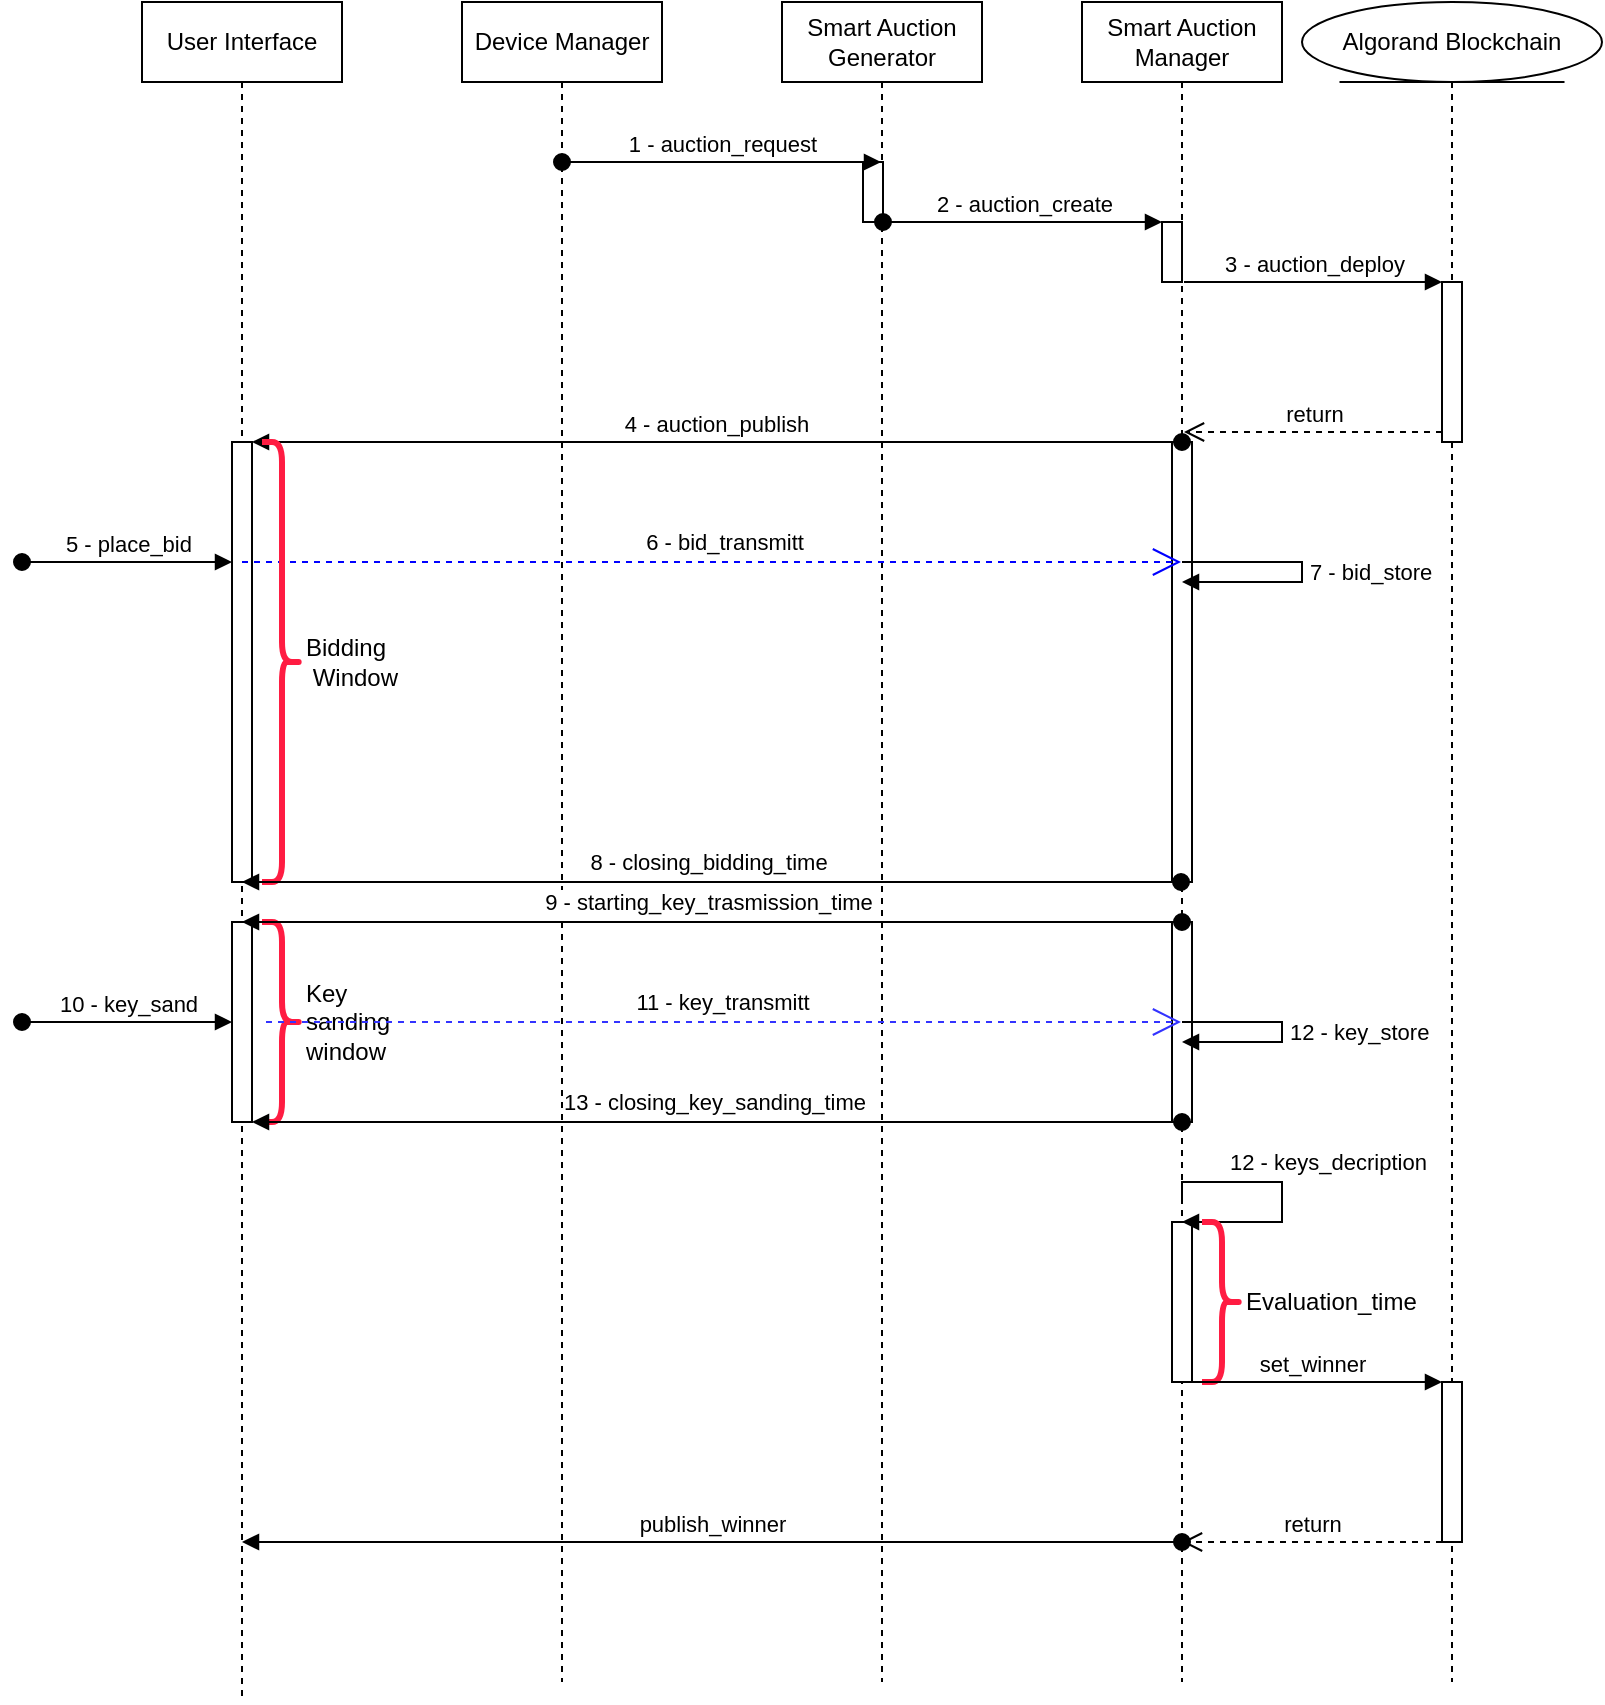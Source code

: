 <mxfile version="21.2.9" type="github">
  <diagram name="Pagina-1" id="2-6sm0K9Tg7f1D29ZDU8">
    <mxGraphModel dx="1293" dy="939" grid="1" gridSize="10" guides="1" tooltips="1" connect="1" arrows="1" fold="1" page="1" pageScale="1" pageWidth="827" pageHeight="1169" math="0" shadow="0">
      <root>
        <mxCell id="0" />
        <mxCell id="1" parent="0" />
        <mxCell id="6hTC7FEmjuORgSehnZ-Z-1" value="User Interface" style="shape=umlLifeline;perimeter=lifelinePerimeter;whiteSpace=wrap;html=1;container=1;dropTarget=0;collapsible=0;recursiveResize=0;outlineConnect=0;portConstraint=eastwest;newEdgeStyle={&quot;edgeStyle&quot;:&quot;elbowEdgeStyle&quot;,&quot;elbow&quot;:&quot;vertical&quot;,&quot;curved&quot;:0,&quot;rounded&quot;:0};" vertex="1" parent="1">
          <mxGeometry x="90" y="50" width="100" height="850" as="geometry" />
        </mxCell>
        <mxCell id="6hTC7FEmjuORgSehnZ-Z-2" value="" style="html=1;points=[];perimeter=orthogonalPerimeter;outlineConnect=0;targetShapes=umlLifeline;portConstraint=eastwest;newEdgeStyle={&quot;edgeStyle&quot;:&quot;elbowEdgeStyle&quot;,&quot;elbow&quot;:&quot;vertical&quot;,&quot;curved&quot;:0,&quot;rounded&quot;:0};" vertex="1" parent="6hTC7FEmjuORgSehnZ-Z-1">
          <mxGeometry x="45" y="220" width="10" height="220" as="geometry" />
        </mxCell>
        <mxCell id="6hTC7FEmjuORgSehnZ-Z-3" value="" style="html=1;points=[];perimeter=orthogonalPerimeter;outlineConnect=0;targetShapes=umlLifeline;portConstraint=eastwest;newEdgeStyle={&quot;edgeStyle&quot;:&quot;elbowEdgeStyle&quot;,&quot;elbow&quot;:&quot;vertical&quot;,&quot;curved&quot;:0,&quot;rounded&quot;:0};" vertex="1" parent="6hTC7FEmjuORgSehnZ-Z-1">
          <mxGeometry x="45" y="460" width="10" height="100" as="geometry" />
        </mxCell>
        <mxCell id="6hTC7FEmjuORgSehnZ-Z-4" value="Device Manager" style="shape=umlLifeline;perimeter=lifelinePerimeter;whiteSpace=wrap;html=1;container=1;dropTarget=0;collapsible=0;recursiveResize=0;outlineConnect=0;portConstraint=eastwest;newEdgeStyle={&quot;edgeStyle&quot;:&quot;elbowEdgeStyle&quot;,&quot;elbow&quot;:&quot;vertical&quot;,&quot;curved&quot;:0,&quot;rounded&quot;:0};" vertex="1" parent="1">
          <mxGeometry x="250" y="50" width="100" height="840" as="geometry" />
        </mxCell>
        <mxCell id="6hTC7FEmjuORgSehnZ-Z-5" value="Smart Auction Generator" style="shape=umlLifeline;perimeter=lifelinePerimeter;whiteSpace=wrap;html=1;container=1;dropTarget=0;collapsible=0;recursiveResize=0;outlineConnect=0;portConstraint=eastwest;newEdgeStyle={&quot;edgeStyle&quot;:&quot;elbowEdgeStyle&quot;,&quot;elbow&quot;:&quot;vertical&quot;,&quot;curved&quot;:0,&quot;rounded&quot;:0};" vertex="1" parent="1">
          <mxGeometry x="410" y="50" width="100" height="840" as="geometry" />
        </mxCell>
        <mxCell id="6hTC7FEmjuORgSehnZ-Z-6" value="" style="html=1;points=[];perimeter=orthogonalPerimeter;outlineConnect=0;targetShapes=umlLifeline;portConstraint=eastwest;newEdgeStyle={&quot;edgeStyle&quot;:&quot;elbowEdgeStyle&quot;,&quot;elbow&quot;:&quot;vertical&quot;,&quot;curved&quot;:0,&quot;rounded&quot;:0};" vertex="1" parent="6hTC7FEmjuORgSehnZ-Z-5">
          <mxGeometry x="40.5" y="80" width="10" height="30" as="geometry" />
        </mxCell>
        <mxCell id="6hTC7FEmjuORgSehnZ-Z-7" value="Smart Auction Manager" style="shape=umlLifeline;perimeter=lifelinePerimeter;whiteSpace=wrap;html=1;container=1;dropTarget=0;collapsible=0;recursiveResize=0;outlineConnect=0;portConstraint=eastwest;newEdgeStyle={&quot;edgeStyle&quot;:&quot;elbowEdgeStyle&quot;,&quot;elbow&quot;:&quot;vertical&quot;,&quot;curved&quot;:0,&quot;rounded&quot;:0};" vertex="1" parent="1">
          <mxGeometry x="560" y="50" width="100" height="840" as="geometry" />
        </mxCell>
        <mxCell id="6hTC7FEmjuORgSehnZ-Z-8" value="" style="html=1;points=[];perimeter=orthogonalPerimeter;outlineConnect=0;targetShapes=umlLifeline;portConstraint=eastwest;newEdgeStyle={&quot;edgeStyle&quot;:&quot;elbowEdgeStyle&quot;,&quot;elbow&quot;:&quot;vertical&quot;,&quot;curved&quot;:0,&quot;rounded&quot;:0};" vertex="1" parent="6hTC7FEmjuORgSehnZ-Z-7">
          <mxGeometry x="40" y="110" width="10" height="30" as="geometry" />
        </mxCell>
        <mxCell id="6hTC7FEmjuORgSehnZ-Z-9" value="2 - auction_create" style="html=1;verticalAlign=bottom;startArrow=oval;endArrow=block;startSize=8;edgeStyle=elbowEdgeStyle;elbow=vertical;curved=0;rounded=0;" edge="1" parent="6hTC7FEmjuORgSehnZ-Z-7" target="6hTC7FEmjuORgSehnZ-Z-8">
          <mxGeometry relative="1" as="geometry">
            <mxPoint x="-99.5" y="110" as="sourcePoint" />
            <mxPoint x="60.5" y="110" as="targetPoint" />
            <Array as="points">
              <mxPoint x="-29.5" y="110" />
              <mxPoint x="0.5" y="130" />
            </Array>
          </mxGeometry>
        </mxCell>
        <mxCell id="6hTC7FEmjuORgSehnZ-Z-10" value="" style="html=1;points=[];perimeter=orthogonalPerimeter;outlineConnect=0;targetShapes=umlLifeline;portConstraint=eastwest;newEdgeStyle={&quot;edgeStyle&quot;:&quot;elbowEdgeStyle&quot;,&quot;elbow&quot;:&quot;vertical&quot;,&quot;curved&quot;:0,&quot;rounded&quot;:0};" vertex="1" parent="6hTC7FEmjuORgSehnZ-Z-7">
          <mxGeometry x="45" y="220" width="10" height="220" as="geometry" />
        </mxCell>
        <mxCell id="6hTC7FEmjuORgSehnZ-Z-11" value="" style="html=1;points=[];perimeter=orthogonalPerimeter;outlineConnect=0;targetShapes=umlLifeline;portConstraint=eastwest;newEdgeStyle={&quot;edgeStyle&quot;:&quot;elbowEdgeStyle&quot;,&quot;elbow&quot;:&quot;vertical&quot;,&quot;curved&quot;:0,&quot;rounded&quot;:0};" vertex="1" parent="6hTC7FEmjuORgSehnZ-Z-7">
          <mxGeometry x="45" y="460" width="10" height="100" as="geometry" />
        </mxCell>
        <mxCell id="6hTC7FEmjuORgSehnZ-Z-12" value="" style="html=1;points=[];perimeter=orthogonalPerimeter;outlineConnect=0;targetShapes=umlLifeline;portConstraint=eastwest;newEdgeStyle={&quot;edgeStyle&quot;:&quot;elbowEdgeStyle&quot;,&quot;elbow&quot;:&quot;vertical&quot;,&quot;curved&quot;:0,&quot;rounded&quot;:0};" vertex="1" parent="6hTC7FEmjuORgSehnZ-Z-7">
          <mxGeometry x="45" y="610" width="10" height="80" as="geometry" />
        </mxCell>
        <mxCell id="6hTC7FEmjuORgSehnZ-Z-13" value="Algorand Blockchain" style="shape=umlLifeline;perimeter=lifelinePerimeter;whiteSpace=wrap;html=1;container=1;dropTarget=0;collapsible=0;recursiveResize=0;outlineConnect=0;portConstraint=eastwest;newEdgeStyle={&quot;edgeStyle&quot;:&quot;elbowEdgeStyle&quot;,&quot;elbow&quot;:&quot;vertical&quot;,&quot;curved&quot;:0,&quot;rounded&quot;:0};participant=umlEntity;" vertex="1" parent="1">
          <mxGeometry x="670" y="50" width="150" height="840" as="geometry" />
        </mxCell>
        <mxCell id="6hTC7FEmjuORgSehnZ-Z-14" value="" style="html=1;points=[];perimeter=orthogonalPerimeter;outlineConnect=0;targetShapes=umlLifeline;portConstraint=eastwest;newEdgeStyle={&quot;edgeStyle&quot;:&quot;elbowEdgeStyle&quot;,&quot;elbow&quot;:&quot;vertical&quot;,&quot;curved&quot;:0,&quot;rounded&quot;:0};" vertex="1" parent="6hTC7FEmjuORgSehnZ-Z-13">
          <mxGeometry x="70" y="140" width="10" height="80" as="geometry" />
        </mxCell>
        <mxCell id="6hTC7FEmjuORgSehnZ-Z-15" value="3 - auction_deploy" style="html=1;verticalAlign=bottom;endArrow=block;edgeStyle=elbowEdgeStyle;elbow=vertical;curved=0;rounded=0;" edge="1" parent="6hTC7FEmjuORgSehnZ-Z-13" target="6hTC7FEmjuORgSehnZ-Z-14">
          <mxGeometry relative="1" as="geometry">
            <mxPoint x="-59" y="140" as="sourcePoint" />
          </mxGeometry>
        </mxCell>
        <mxCell id="6hTC7FEmjuORgSehnZ-Z-16" value="return" style="html=1;verticalAlign=bottom;endArrow=open;dashed=1;endSize=8;edgeStyle=elbowEdgeStyle;elbow=vertical;curved=0;rounded=0;" edge="1" parent="6hTC7FEmjuORgSehnZ-Z-13" source="6hTC7FEmjuORgSehnZ-Z-14">
          <mxGeometry relative="1" as="geometry">
            <mxPoint x="-59" y="215" as="targetPoint" />
          </mxGeometry>
        </mxCell>
        <mxCell id="6hTC7FEmjuORgSehnZ-Z-17" value="" style="html=1;points=[];perimeter=orthogonalPerimeter;outlineConnect=0;targetShapes=umlLifeline;portConstraint=eastwest;newEdgeStyle={&quot;edgeStyle&quot;:&quot;elbowEdgeStyle&quot;,&quot;elbow&quot;:&quot;vertical&quot;,&quot;curved&quot;:0,&quot;rounded&quot;:0};" vertex="1" parent="6hTC7FEmjuORgSehnZ-Z-13">
          <mxGeometry x="70" y="690" width="10" height="80" as="geometry" />
        </mxCell>
        <mxCell id="6hTC7FEmjuORgSehnZ-Z-18" value="1 - auction_request" style="html=1;verticalAlign=bottom;startArrow=oval;endArrow=block;startSize=8;edgeStyle=elbowEdgeStyle;elbow=vertical;curved=0;rounded=0;" edge="1" parent="1" source="6hTC7FEmjuORgSehnZ-Z-4" target="6hTC7FEmjuORgSehnZ-Z-5">
          <mxGeometry relative="1" as="geometry">
            <mxPoint x="360" y="130" as="sourcePoint" />
            <mxPoint x="520" y="130" as="targetPoint" />
            <Array as="points">
              <mxPoint x="370" y="130" />
              <mxPoint x="400" y="150" />
            </Array>
          </mxGeometry>
        </mxCell>
        <mxCell id="6hTC7FEmjuORgSehnZ-Z-19" value="4 - auction_publish" style="html=1;verticalAlign=bottom;startArrow=oval;startFill=1;endArrow=block;startSize=8;edgeStyle=elbowEdgeStyle;elbow=vertical;curved=0;rounded=0;" edge="1" parent="1" target="6hTC7FEmjuORgSehnZ-Z-2">
          <mxGeometry x="0.002" width="60" relative="1" as="geometry">
            <mxPoint x="610" y="270" as="sourcePoint" />
            <mxPoint x="470" y="260" as="targetPoint" />
            <mxPoint as="offset" />
          </mxGeometry>
        </mxCell>
        <mxCell id="6hTC7FEmjuORgSehnZ-Z-20" value="5 - place_bid" style="html=1;verticalAlign=bottom;startArrow=oval;startFill=1;endArrow=block;startSize=8;edgeStyle=elbowEdgeStyle;elbow=vertical;curved=0;rounded=0;" edge="1" parent="1" target="6hTC7FEmjuORgSehnZ-Z-2">
          <mxGeometry width="60" relative="1" as="geometry">
            <mxPoint x="30" y="330" as="sourcePoint" />
            <mxPoint x="130" y="330" as="targetPoint" />
            <Array as="points">
              <mxPoint x="130" y="330" />
            </Array>
          </mxGeometry>
        </mxCell>
        <mxCell id="6hTC7FEmjuORgSehnZ-Z-21" value="6 - bid_transmitt" style="endArrow=open;endSize=12;dashed=1;html=1;rounded=0;strokeColor=#0000FF;" edge="1" parent="1" source="6hTC7FEmjuORgSehnZ-Z-1" target="6hTC7FEmjuORgSehnZ-Z-7">
          <mxGeometry x="0.025" y="10" width="160" relative="1" as="geometry">
            <mxPoint x="360" y="340" as="sourcePoint" />
            <mxPoint x="520" y="340" as="targetPoint" />
            <Array as="points">
              <mxPoint x="380" y="330" />
            </Array>
            <mxPoint as="offset" />
          </mxGeometry>
        </mxCell>
        <mxCell id="6hTC7FEmjuORgSehnZ-Z-22" value="7 - bid_store" style="html=1;align=left;spacingLeft=2;endArrow=block;rounded=0;edgeStyle=orthogonalEdgeStyle;curved=0;rounded=0;" edge="1" parent="1" source="6hTC7FEmjuORgSehnZ-Z-7" target="6hTC7FEmjuORgSehnZ-Z-7">
          <mxGeometry relative="1" as="geometry">
            <mxPoint x="430" y="320" as="sourcePoint" />
            <Array as="points">
              <mxPoint x="670" y="330" />
              <mxPoint x="670" y="340" />
            </Array>
          </mxGeometry>
        </mxCell>
        <mxCell id="6hTC7FEmjuORgSehnZ-Z-23" value="Bidding &amp;nbsp;Window" style="shape=curlyBracket;whiteSpace=wrap;html=1;rounded=1;flipH=1;labelPosition=right;verticalLabelPosition=middle;align=left;verticalAlign=middle;size=0.5;fillColor=#f8cecc;strokeColor=#FF1C42;strokeWidth=3;" vertex="1" parent="1">
          <mxGeometry x="150" y="270" width="20" height="220" as="geometry" />
        </mxCell>
        <mxCell id="6hTC7FEmjuORgSehnZ-Z-24" value="8 - closing_bidding_time" style="html=1;verticalAlign=bottom;startArrow=oval;startFill=1;endArrow=block;startSize=8;edgeStyle=elbowEdgeStyle;elbow=vertical;curved=0;rounded=0;" edge="1" parent="1" source="6hTC7FEmjuORgSehnZ-Z-7" target="6hTC7FEmjuORgSehnZ-Z-1">
          <mxGeometry x="0.009" y="-1" width="60" relative="1" as="geometry">
            <mxPoint x="390" y="490" as="sourcePoint" />
            <mxPoint x="450" y="490" as="targetPoint" />
            <Array as="points">
              <mxPoint x="370" y="490" />
              <mxPoint x="360" y="500" />
            </Array>
            <mxPoint as="offset" />
          </mxGeometry>
        </mxCell>
        <mxCell id="6hTC7FEmjuORgSehnZ-Z-25" value="Key sanding&amp;nbsp;&lt;br&gt;window" style="shape=curlyBracket;whiteSpace=wrap;html=1;rounded=1;flipH=1;labelPosition=right;verticalLabelPosition=middle;align=left;verticalAlign=middle;size=0.5;fillColor=#f8cecc;strokeColor=#FF1C42;strokeWidth=3;" vertex="1" parent="1">
          <mxGeometry x="150" y="510" width="20" height="100" as="geometry" />
        </mxCell>
        <mxCell id="6hTC7FEmjuORgSehnZ-Z-26" value="10 - key_sand" style="html=1;verticalAlign=bottom;startArrow=oval;startFill=1;endArrow=block;startSize=8;edgeStyle=elbowEdgeStyle;elbow=vertical;curved=0;rounded=0;" edge="1" parent="1" target="6hTC7FEmjuORgSehnZ-Z-3">
          <mxGeometry x="0.005" width="60" relative="1" as="geometry">
            <mxPoint x="30" y="560" as="sourcePoint" />
            <mxPoint x="450" y="510" as="targetPoint" />
            <Array as="points">
              <mxPoint x="90" y="560" />
            </Array>
            <mxPoint as="offset" />
          </mxGeometry>
        </mxCell>
        <mxCell id="6hTC7FEmjuORgSehnZ-Z-27" value="11 - key_transmitt" style="endArrow=open;endSize=12;dashed=1;html=1;rounded=0;exitX=0.9;exitY=0.5;exitDx=0;exitDy=0;exitPerimeter=0;strokeColor=#3333FF;" edge="1" parent="1" source="6hTC7FEmjuORgSehnZ-Z-25" target="6hTC7FEmjuORgSehnZ-Z-7">
          <mxGeometry x="-0.003" y="10" width="160" relative="1" as="geometry">
            <mxPoint x="330" y="370" as="sourcePoint" />
            <mxPoint x="490" y="370" as="targetPoint" />
            <Array as="points">
              <mxPoint x="500" y="560" />
            </Array>
            <mxPoint as="offset" />
          </mxGeometry>
        </mxCell>
        <mxCell id="6hTC7FEmjuORgSehnZ-Z-28" value="12 - key_store" style="html=1;align=left;spacingLeft=2;endArrow=block;rounded=0;edgeStyle=orthogonalEdgeStyle;curved=0;rounded=0;" edge="1" parent="1">
          <mxGeometry relative="1" as="geometry">
            <mxPoint x="610" y="560" as="sourcePoint" />
            <Array as="points">
              <mxPoint x="660" y="560" />
              <mxPoint x="660" y="570" />
            </Array>
            <mxPoint x="610" y="570" as="targetPoint" />
            <mxPoint as="offset" />
          </mxGeometry>
        </mxCell>
        <mxCell id="6hTC7FEmjuORgSehnZ-Z-29" value="9 - starting_key_trasmission_time" style="html=1;verticalAlign=bottom;startArrow=oval;startFill=1;endArrow=block;startSize=8;edgeStyle=elbowEdgeStyle;elbow=vertical;curved=0;rounded=0;" edge="1" parent="1">
          <mxGeometry x="0.009" y="-1" width="60" relative="1" as="geometry">
            <mxPoint x="610" y="510" as="sourcePoint" />
            <mxPoint x="140" y="510" as="targetPoint" />
            <Array as="points">
              <mxPoint x="370" y="510" />
              <mxPoint x="360" y="520" />
            </Array>
            <mxPoint as="offset" />
          </mxGeometry>
        </mxCell>
        <mxCell id="6hTC7FEmjuORgSehnZ-Z-30" value="13 - closing_key_sanding_time" style="html=1;verticalAlign=bottom;startArrow=oval;startFill=1;endArrow=block;startSize=8;edgeStyle=elbowEdgeStyle;elbow=vertical;curved=0;rounded=0;" edge="1" parent="1" target="6hTC7FEmjuORgSehnZ-Z-3">
          <mxGeometry x="0.009" y="-1" width="60" relative="1" as="geometry">
            <mxPoint x="610" y="610" as="sourcePoint" />
            <mxPoint x="140" y="620" as="targetPoint" />
            <Array as="points">
              <mxPoint x="450" y="610" />
              <mxPoint x="370" y="520" />
            </Array>
            <mxPoint as="offset" />
          </mxGeometry>
        </mxCell>
        <mxCell id="6hTC7FEmjuORgSehnZ-Z-31" value="12 - keys_decription" style="html=1;align=left;spacingLeft=2;endArrow=block;rounded=0;edgeStyle=orthogonalEdgeStyle;curved=0;rounded=0;" edge="1" parent="1">
          <mxGeometry x="-0.538" y="10" relative="1" as="geometry">
            <mxPoint x="610" y="650" as="sourcePoint" />
            <Array as="points">
              <mxPoint x="610" y="640" />
              <mxPoint x="660" y="640" />
              <mxPoint x="660" y="660" />
            </Array>
            <mxPoint x="610" y="660" as="targetPoint" />
            <mxPoint as="offset" />
          </mxGeometry>
        </mxCell>
        <mxCell id="6hTC7FEmjuORgSehnZ-Z-32" value="Evaluation_time&amp;nbsp;&lt;br&gt;" style="shape=curlyBracket;whiteSpace=wrap;html=1;rounded=1;flipH=1;labelPosition=right;verticalLabelPosition=middle;align=left;verticalAlign=middle;size=0.5;fillColor=#f8cecc;strokeColor=#FF1C42;strokeWidth=3;" vertex="1" parent="1">
          <mxGeometry x="620" y="660" width="20" height="80" as="geometry" />
        </mxCell>
        <mxCell id="6hTC7FEmjuORgSehnZ-Z-33" value="set_winner" style="html=1;verticalAlign=bottom;endArrow=block;edgeStyle=elbowEdgeStyle;elbow=vertical;curved=0;rounded=0;" edge="1" parent="1" source="6hTC7FEmjuORgSehnZ-Z-7" target="6hTC7FEmjuORgSehnZ-Z-17">
          <mxGeometry relative="1" as="geometry">
            <mxPoint x="670" y="740" as="sourcePoint" />
            <Array as="points">
              <mxPoint x="700" y="740" />
            </Array>
          </mxGeometry>
        </mxCell>
        <mxCell id="6hTC7FEmjuORgSehnZ-Z-34" value="return" style="html=1;verticalAlign=bottom;endArrow=open;dashed=1;endSize=8;edgeStyle=elbowEdgeStyle;elbow=vertical;curved=0;rounded=0;" edge="1" parent="1" source="6hTC7FEmjuORgSehnZ-Z-17" target="6hTC7FEmjuORgSehnZ-Z-7">
          <mxGeometry relative="1" as="geometry">
            <mxPoint x="670" y="815" as="targetPoint" />
            <Array as="points">
              <mxPoint x="700" y="820" />
            </Array>
          </mxGeometry>
        </mxCell>
        <mxCell id="6hTC7FEmjuORgSehnZ-Z-35" value="publish_winner" style="html=1;verticalAlign=bottom;startArrow=oval;startFill=1;endArrow=block;startSize=8;edgeStyle=elbowEdgeStyle;elbow=vertical;curved=0;rounded=0;" edge="1" parent="1" target="6hTC7FEmjuORgSehnZ-Z-1">
          <mxGeometry width="60" relative="1" as="geometry">
            <mxPoint x="610" y="820" as="sourcePoint" />
            <mxPoint x="430" y="770" as="targetPoint" />
            <Array as="points">
              <mxPoint x="380" y="820" />
            </Array>
          </mxGeometry>
        </mxCell>
        <mxCell id="6hTC7FEmjuORgSehnZ-Z-36" value="" style="shape=image;html=1;verticalAlign=top;verticalLabelPosition=bottom;labelBackgroundColor=#ffffff;imageAspect=0;aspect=fixed;image=https://cdn0.iconfinder.com/data/icons/security-double-color-red-and-black-vol-1/52/141__lock__safety__security__privacy-128.png;opacity=70;" vertex="1" parent="1">
          <mxGeometry x="490" y="300" width="80" height="80" as="geometry" />
        </mxCell>
        <mxCell id="6hTC7FEmjuORgSehnZ-Z-37" value="" style="shape=image;html=1;verticalAlign=top;verticalLabelPosition=bottom;labelBackgroundColor=#ffffff;imageAspect=0;aspect=fixed;image=https://cdn0.iconfinder.com/data/icons/security-double-color-red-and-black-vol-1/52/141__lock__safety__security__privacy-128.png;opacity=70;" vertex="1" parent="1">
          <mxGeometry x="490" y="530" width="80" height="80" as="geometry" />
        </mxCell>
        <mxCell id="6hTC7FEmjuORgSehnZ-Z-38" value="" style="shape=image;html=1;verticalAlign=top;verticalLabelPosition=bottom;labelBackgroundColor=#ffffff;imageAspect=0;aspect=fixed;image=https://cdn0.iconfinder.com/data/icons/security-double-color-red-and-black-vol-1/52/141__lock__safety__security__privacy-128.png;opacity=70;" vertex="1" parent="1">
          <mxGeometry x="650" y="650" width="40" height="40" as="geometry" />
        </mxCell>
      </root>
    </mxGraphModel>
  </diagram>
</mxfile>
